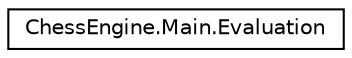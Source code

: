 digraph G
{
  edge [fontname="Helvetica",fontsize="10",labelfontname="Helvetica",labelfontsize="10"];
  node [fontname="Helvetica",fontsize="10",shape=record];
  rankdir=LR;
  Node1 [label="ChessEngine.Main.Evaluation",height=0.2,width=0.4,color="black", fillcolor="white", style="filled",URL="$class_chess_engine_1_1_main_1_1_evaluation.html"];
}
